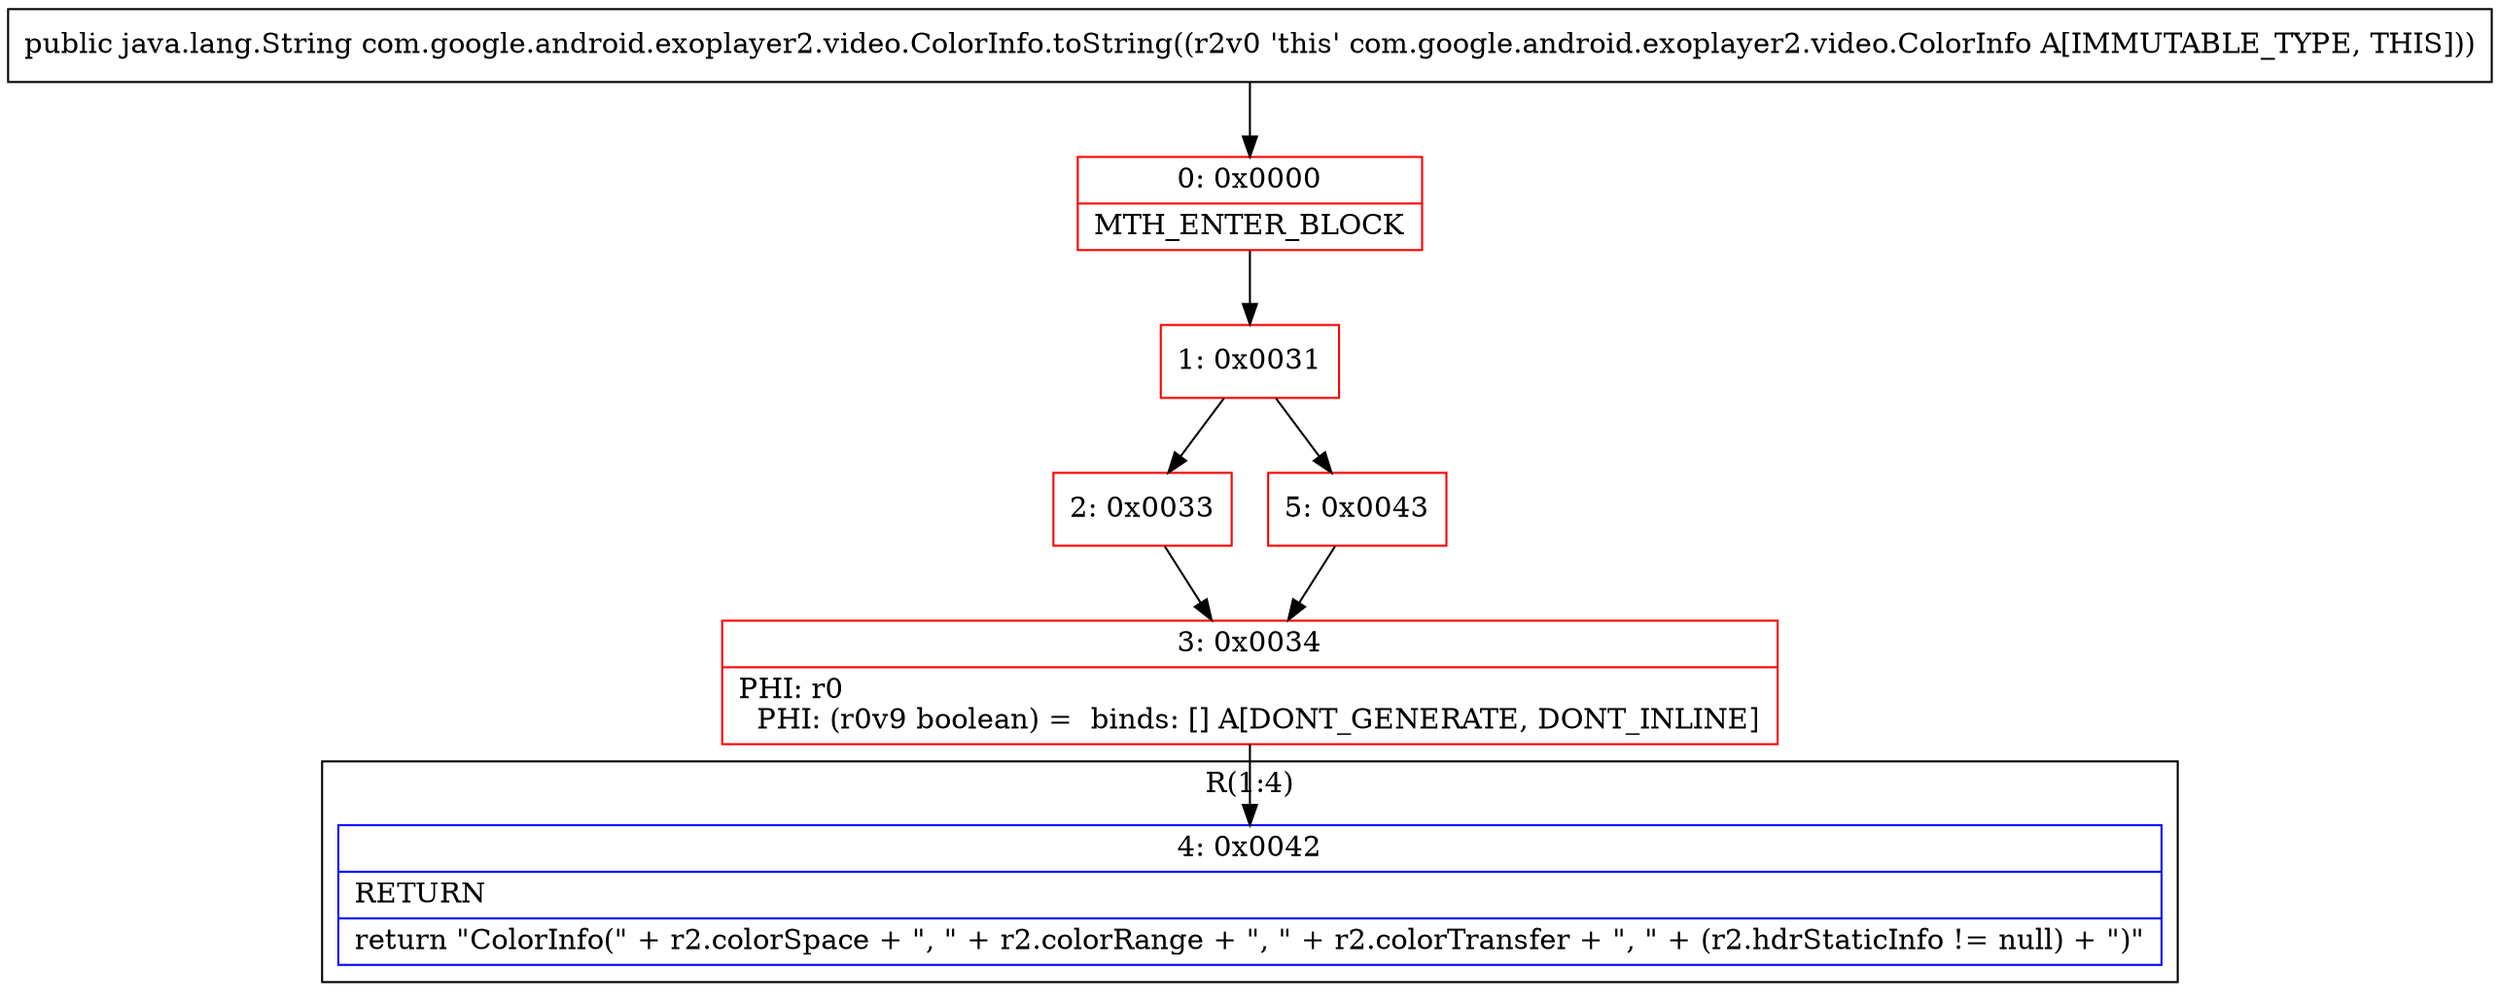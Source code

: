 digraph "CFG forcom.google.android.exoplayer2.video.ColorInfo.toString()Ljava\/lang\/String;" {
subgraph cluster_Region_421584970 {
label = "R(1:4)";
node [shape=record,color=blue];
Node_4 [shape=record,label="{4\:\ 0x0042|RETURN\l|return \"ColorInfo(\" + r2.colorSpace + \", \" + r2.colorRange + \", \" + r2.colorTransfer + \", \" + (r2.hdrStaticInfo != null) + \")\"\l}"];
}
Node_0 [shape=record,color=red,label="{0\:\ 0x0000|MTH_ENTER_BLOCK\l}"];
Node_1 [shape=record,color=red,label="{1\:\ 0x0031}"];
Node_2 [shape=record,color=red,label="{2\:\ 0x0033}"];
Node_3 [shape=record,color=red,label="{3\:\ 0x0034|PHI: r0 \l  PHI: (r0v9 boolean) =  binds: [] A[DONT_GENERATE, DONT_INLINE]\l}"];
Node_5 [shape=record,color=red,label="{5\:\ 0x0043}"];
MethodNode[shape=record,label="{public java.lang.String com.google.android.exoplayer2.video.ColorInfo.toString((r2v0 'this' com.google.android.exoplayer2.video.ColorInfo A[IMMUTABLE_TYPE, THIS])) }"];
MethodNode -> Node_0;
Node_0 -> Node_1;
Node_1 -> Node_2;
Node_1 -> Node_5;
Node_2 -> Node_3;
Node_3 -> Node_4;
Node_5 -> Node_3;
}

